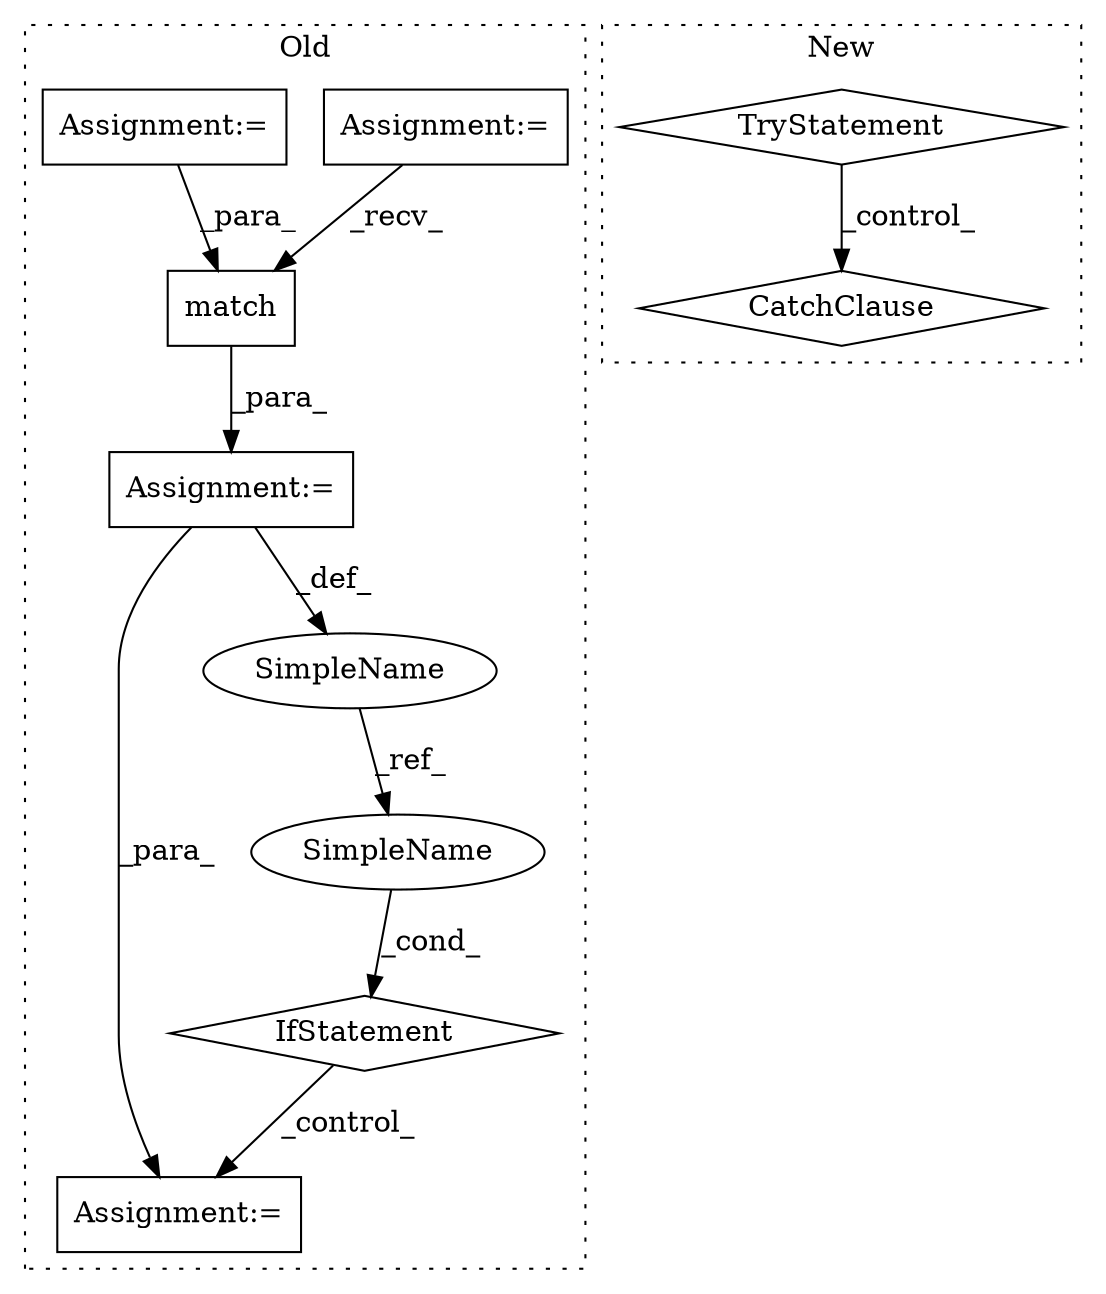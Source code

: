 digraph G {
subgraph cluster0 {
1 [label="match" a="32" s="2706,2720" l="6,1" shape="box"];
4 [label="Assignment:=" a="7" s="2702" l="1" shape="box"];
5 [label="IfStatement" a="25" s="2729,2738" l="4,2" shape="diamond"];
6 [label="Assignment:=" a="7" s="2959" l="1" shape="box"];
7 [label="SimpleName" a="42" s="2697" l="5" shape="ellipse"];
8 [label="Assignment:=" a="7" s="2361" l="2" shape="box"];
9 [label="Assignment:=" a="7" s="2479" l="1" shape="box"];
10 [label="SimpleName" a="42" s="2733" l="5" shape="ellipse"];
label = "Old";
style="dotted";
}
subgraph cluster1 {
2 [label="TryStatement" a="54" s="2460" l="4" shape="diamond"];
3 [label="CatchClause" a="12" s="2537,2573" l="13,2" shape="diamond"];
label = "New";
style="dotted";
}
1 -> 4 [label="_para_"];
2 -> 3 [label="_control_"];
4 -> 7 [label="_def_"];
4 -> 6 [label="_para_"];
5 -> 6 [label="_control_"];
7 -> 10 [label="_ref_"];
8 -> 1 [label="_recv_"];
9 -> 1 [label="_para_"];
10 -> 5 [label="_cond_"];
}
